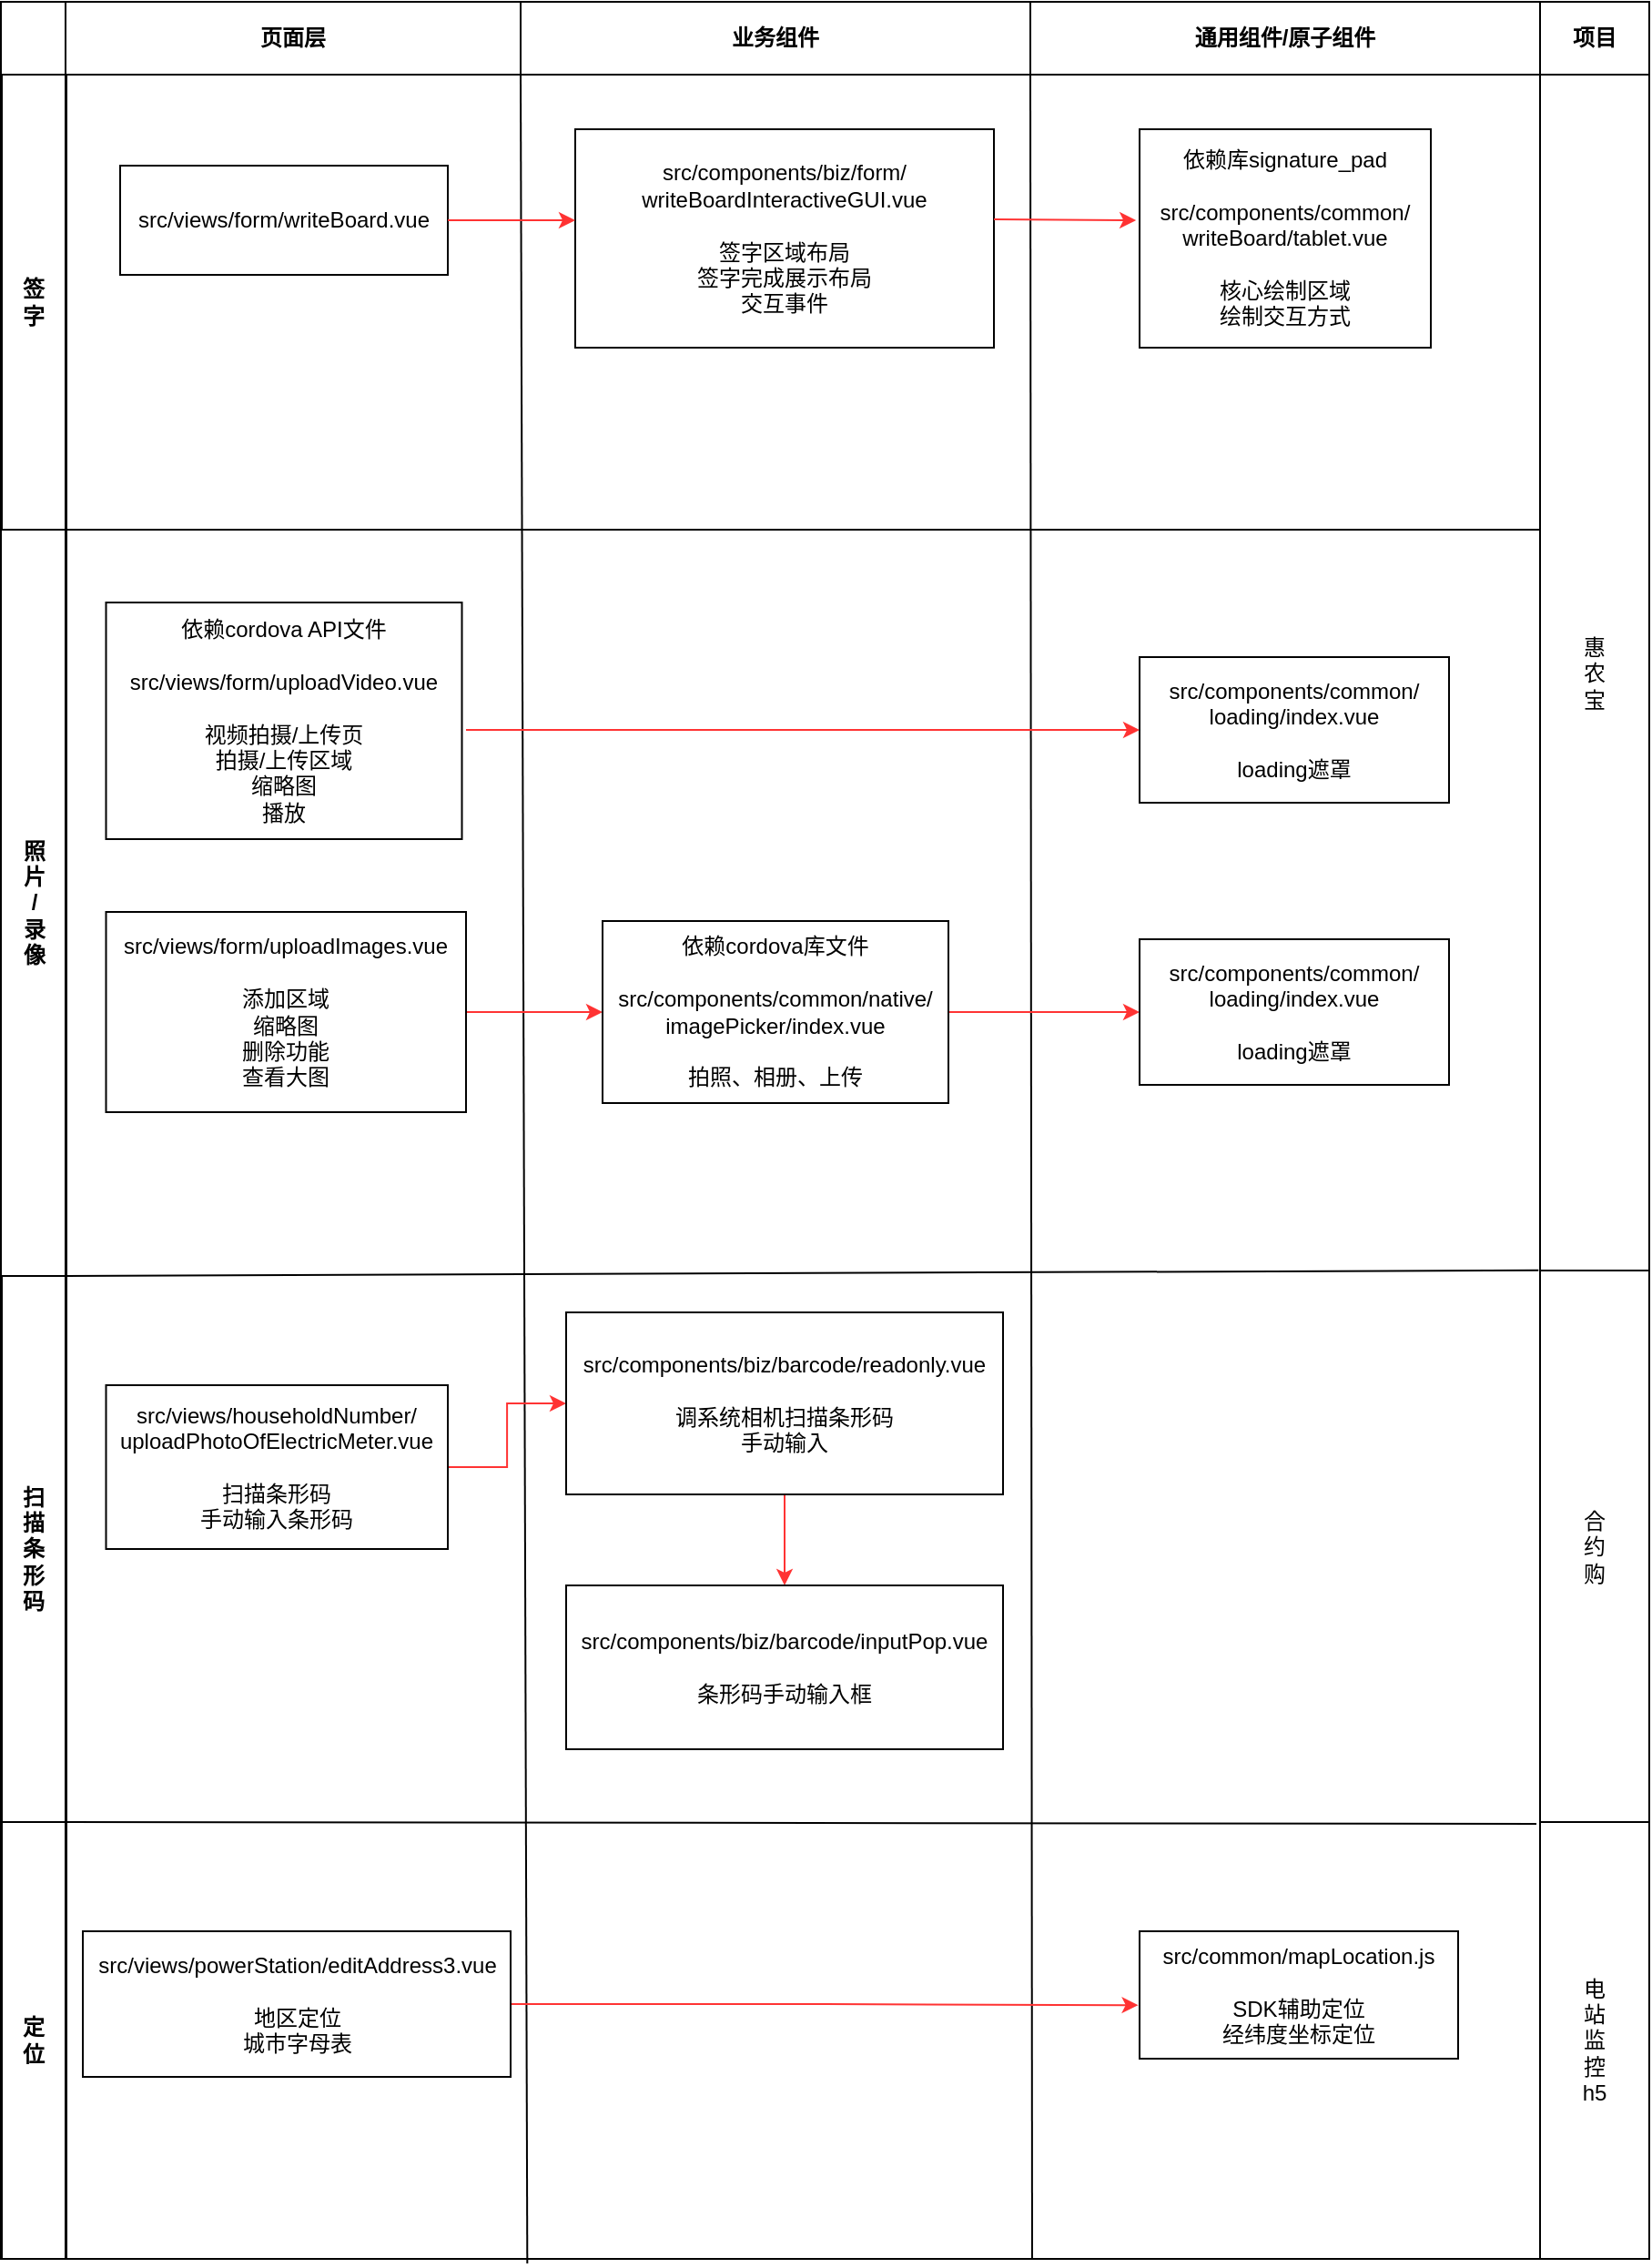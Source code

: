 <mxfile version="15.1.1" type="github">
  <diagram name="Page-1" id="e7e014a7-5840-1c2e-5031-d8a46d1fe8dd">
    <mxGraphModel dx="946" dy="532" grid="1" gridSize="10" guides="1" tooltips="1" connect="1" arrows="1" fold="1" page="1" pageScale="1" pageWidth="1169" pageHeight="826" background="none" math="0" shadow="0">
      <root>
        <mxCell id="0" />
        <mxCell id="1" parent="0" />
        <mxCell id="UzPeg6kkZ6eYkgYElsji-41" value="" style="shape=internalStorage;whiteSpace=wrap;html=1;backgroundOutline=1;dx=36;dy=40;" parent="1" vertex="1">
          <mxGeometry x="164.5" y="720" width="845.5" height="1240" as="geometry" />
        </mxCell>
        <mxCell id="UzPeg6kkZ6eYkgYElsji-42" value="&lt;b&gt;页面层&lt;/b&gt;" style="rounded=0;whiteSpace=wrap;html=1;" parent="1" vertex="1">
          <mxGeometry x="200" y="720" width="250" height="40" as="geometry" />
        </mxCell>
        <mxCell id="UzPeg6kkZ6eYkgYElsji-43" value="" style="endArrow=none;html=1;entryX=1;entryY=1;entryDx=0;entryDy=0;exitX=0.342;exitY=1.002;exitDx=0;exitDy=0;exitPerimeter=0;" parent="1" source="UzPeg6kkZ6eYkgYElsji-41" target="UzPeg6kkZ6eYkgYElsji-42" edge="1">
          <mxGeometry width="50" height="50" relative="1" as="geometry">
            <mxPoint x="450" y="1434" as="sourcePoint" />
            <mxPoint x="470" y="850" as="targetPoint" />
          </mxGeometry>
        </mxCell>
        <mxCell id="UzPeg6kkZ6eYkgYElsji-44" value="&lt;b&gt;签&lt;br&gt;字&lt;/b&gt;" style="rounded=0;whiteSpace=wrap;html=1;" parent="1" vertex="1">
          <mxGeometry x="165" y="760" width="35" height="250" as="geometry" />
        </mxCell>
        <mxCell id="UzPeg6kkZ6eYkgYElsji-45" value="src/views/form/writeBoard.vue" style="rounded=0;whiteSpace=wrap;html=1;" parent="1" vertex="1">
          <mxGeometry x="230" y="810" width="180" height="60" as="geometry" />
        </mxCell>
        <mxCell id="UzPeg6kkZ6eYkgYElsji-46" value="&lt;b&gt;业务组件&lt;/b&gt;" style="rounded=0;whiteSpace=wrap;html=1;" parent="1" vertex="1">
          <mxGeometry x="450" y="720" width="280" height="40" as="geometry" />
        </mxCell>
        <mxCell id="UzPeg6kkZ6eYkgYElsji-47" value="src/components/biz/form/&lt;br&gt;writeBoardInteractiveGUI.vue&lt;br&gt;&lt;br&gt;签字区域布局&lt;br&gt;签字完成展示布局&lt;br&gt;交互事件" style="rounded=0;whiteSpace=wrap;html=1;" parent="1" vertex="1">
          <mxGeometry x="480" y="790" width="230" height="120" as="geometry" />
        </mxCell>
        <mxCell id="UzPeg6kkZ6eYkgYElsji-48" value="&lt;span style=&quot;font-weight: 700&quot;&gt;通用组件/原子组件&lt;/span&gt;" style="rounded=0;whiteSpace=wrap;html=1;" parent="1" vertex="1">
          <mxGeometry x="730" y="720" width="280" height="40" as="geometry" />
        </mxCell>
        <mxCell id="UzPeg6kkZ6eYkgYElsji-49" value="" style="endArrow=none;html=1;entryX=1;entryY=1;entryDx=0;entryDy=0;exitX=0.67;exitY=1;exitDx=0;exitDy=0;exitPerimeter=0;" parent="1" source="UzPeg6kkZ6eYkgYElsji-41" target="UzPeg6kkZ6eYkgYElsji-46" edge="1">
          <mxGeometry width="50" height="50" relative="1" as="geometry">
            <mxPoint x="730" y="1434" as="sourcePoint" />
            <mxPoint x="790" y="790" as="targetPoint" />
          </mxGeometry>
        </mxCell>
        <mxCell id="UzPeg6kkZ6eYkgYElsji-50" value="依赖库signature_pad&lt;br&gt;&lt;br&gt;src/components/common/&lt;br&gt;writeBoard/tablet.vue&lt;br&gt;&lt;br&gt;核心绘制区域&lt;br&gt;绘制交互方式" style="rounded=0;whiteSpace=wrap;html=1;" parent="1" vertex="1">
          <mxGeometry x="790" y="790" width="160" height="120" as="geometry" />
        </mxCell>
        <mxCell id="UzPeg6kkZ6eYkgYElsji-51" value="依赖cordova API文件&lt;br&gt;&lt;br&gt;src/views/form/uploadVideo.vue&lt;br&gt;&lt;br&gt;视频拍摄/上传页&lt;br&gt;拍摄/上传区域&lt;br&gt;缩略图&lt;br&gt;播放" style="rounded=0;whiteSpace=wrap;html=1;" parent="1" vertex="1">
          <mxGeometry x="222.25" y="1050" width="195.5" height="130" as="geometry" />
        </mxCell>
        <mxCell id="UzPeg6kkZ6eYkgYElsji-52" value="src/components/common/&lt;br&gt;loading/index.vue&lt;br&gt;&lt;br&gt;loading遮罩" style="rounded=0;whiteSpace=wrap;html=1;" parent="1" vertex="1">
          <mxGeometry x="790" y="1080" width="170" height="80" as="geometry" />
        </mxCell>
        <mxCell id="UzPeg6kkZ6eYkgYElsji-53" value="&lt;b&gt;照&lt;br&gt;片&lt;br&gt;/&lt;br&gt;录&lt;br&gt;像&lt;/b&gt;" style="rounded=0;whiteSpace=wrap;html=1;" parent="1" vertex="1">
          <mxGeometry x="164.5" y="1010" width="35.5" height="410" as="geometry" />
        </mxCell>
        <mxCell id="UzPeg6kkZ6eYkgYElsji-61" style="edgeStyle=orthogonalEdgeStyle;rounded=0;orthogonalLoop=1;jettySize=auto;html=1;exitX=1;exitY=0.5;exitDx=0;exitDy=0;entryX=0;entryY=0.5;entryDx=0;entryDy=0;strokeColor=#FF3333;" parent="1" source="UzPeg6kkZ6eYkgYElsji-54" target="UzPeg6kkZ6eYkgYElsji-55" edge="1">
          <mxGeometry relative="1" as="geometry" />
        </mxCell>
        <mxCell id="UzPeg6kkZ6eYkgYElsji-54" value="src/views/form/uploadImages.vue&lt;br&gt;&lt;br&gt;添加区域&lt;br&gt;缩略图&lt;br&gt;删除功能&lt;br&gt;查看大图" style="rounded=0;whiteSpace=wrap;html=1;" parent="1" vertex="1">
          <mxGeometry x="222.25" y="1220" width="197.75" height="110" as="geometry" />
        </mxCell>
        <mxCell id="UzPeg6kkZ6eYkgYElsji-62" style="edgeStyle=orthogonalEdgeStyle;rounded=0;orthogonalLoop=1;jettySize=auto;html=1;entryX=0;entryY=0.5;entryDx=0;entryDy=0;strokeColor=#FF3333;" parent="1" source="UzPeg6kkZ6eYkgYElsji-55" target="UzPeg6kkZ6eYkgYElsji-56" edge="1">
          <mxGeometry relative="1" as="geometry" />
        </mxCell>
        <mxCell id="UzPeg6kkZ6eYkgYElsji-55" value="依赖cordova库文件&lt;br&gt;&lt;br&gt;src/components/common/native/&lt;br&gt;imagePicker/index.vue&lt;br&gt;&lt;br&gt;拍照、相册、上传" style="rounded=0;whiteSpace=wrap;html=1;" parent="1" vertex="1">
          <mxGeometry x="495" y="1225" width="190" height="100" as="geometry" />
        </mxCell>
        <mxCell id="UzPeg6kkZ6eYkgYElsji-56" value="src/components/common/&lt;br&gt;loading/index.vue&lt;br&gt;&lt;br&gt;loading遮罩" style="rounded=0;whiteSpace=wrap;html=1;" parent="1" vertex="1">
          <mxGeometry x="790" y="1235" width="170" height="80" as="geometry" />
        </mxCell>
        <mxCell id="UzPeg6kkZ6eYkgYElsji-57" value="" style="endArrow=none;html=1;exitX=1;exitY=0;exitDx=0;exitDy=0;" parent="1" source="UzPeg6kkZ6eYkgYElsji-53" edge="1">
          <mxGeometry width="50" height="50" relative="1" as="geometry">
            <mxPoint x="280" y="1040" as="sourcePoint" />
            <mxPoint x="1020" y="1010" as="targetPoint" />
          </mxGeometry>
        </mxCell>
        <mxCell id="UzPeg6kkZ6eYkgYElsji-58" value="" style="endArrow=classic;html=1;exitX=1;exitY=0.5;exitDx=0;exitDy=0;entryX=0;entryY=0.417;entryDx=0;entryDy=0;entryPerimeter=0;strokeColor=#FF3333;" parent="1" source="UzPeg6kkZ6eYkgYElsji-45" target="UzPeg6kkZ6eYkgYElsji-47" edge="1">
          <mxGeometry width="50" height="50" relative="1" as="geometry">
            <mxPoint x="430" y="870" as="sourcePoint" />
            <mxPoint x="480" y="820" as="targetPoint" />
          </mxGeometry>
        </mxCell>
        <mxCell id="UzPeg6kkZ6eYkgYElsji-59" value="" style="endArrow=classic;html=1;exitX=1;exitY=0.5;exitDx=0;exitDy=0;entryX=-0.012;entryY=0.417;entryDx=0;entryDy=0;entryPerimeter=0;strokeColor=#FF3333;" parent="1" target="UzPeg6kkZ6eYkgYElsji-50" edge="1">
          <mxGeometry width="50" height="50" relative="1" as="geometry">
            <mxPoint x="710" y="839.5" as="sourcePoint" />
            <mxPoint x="780" y="839.54" as="targetPoint" />
          </mxGeometry>
        </mxCell>
        <mxCell id="UzPeg6kkZ6eYkgYElsji-60" value="" style="endArrow=classic;html=1;entryX=0;entryY=0.5;entryDx=0;entryDy=0;strokeColor=#FF3333;" parent="1" target="UzPeg6kkZ6eYkgYElsji-52" edge="1">
          <mxGeometry width="50" height="50" relative="1" as="geometry">
            <mxPoint x="420" y="1120" as="sourcePoint" />
            <mxPoint x="498.08" y="1115.04" as="targetPoint" />
          </mxGeometry>
        </mxCell>
        <mxCell id="UzPeg6kkZ6eYkgYElsji-63" value="" style="endArrow=none;html=1;exitX=1;exitY=1;exitDx=0;exitDy=0;entryX=0.999;entryY=0.562;entryDx=0;entryDy=0;entryPerimeter=0;" parent="1" source="UzPeg6kkZ6eYkgYElsji-53" target="UzPeg6kkZ6eYkgYElsji-41" edge="1">
          <mxGeometry width="50" height="50" relative="1" as="geometry">
            <mxPoint x="210" y="1440" as="sourcePoint" />
            <mxPoint x="260" y="1390" as="targetPoint" />
          </mxGeometry>
        </mxCell>
        <mxCell id="anbmn5TCei9rawwlm1tZ-44" style="edgeStyle=orthogonalEdgeStyle;rounded=0;orthogonalLoop=1;jettySize=auto;html=1;strokeColor=#FF3333;" edge="1" parent="1" source="anbmn5TCei9rawwlm1tZ-41" target="anbmn5TCei9rawwlm1tZ-42">
          <mxGeometry relative="1" as="geometry" />
        </mxCell>
        <mxCell id="anbmn5TCei9rawwlm1tZ-41" value="src/views/householdNumber/&lt;br&gt;uploadPhotoOfElectricMeter.vue&lt;br&gt;&lt;br&gt;扫描条形码&lt;br&gt;手动输入条形码" style="rounded=0;whiteSpace=wrap;html=1;" vertex="1" parent="1">
          <mxGeometry x="222.25" y="1480" width="187.75" height="90" as="geometry" />
        </mxCell>
        <mxCell id="anbmn5TCei9rawwlm1tZ-46" style="edgeStyle=orthogonalEdgeStyle;rounded=0;orthogonalLoop=1;jettySize=auto;html=1;entryX=0.5;entryY=0;entryDx=0;entryDy=0;strokeColor=#FF3333;" edge="1" parent="1" source="anbmn5TCei9rawwlm1tZ-42" target="anbmn5TCei9rawwlm1tZ-43">
          <mxGeometry relative="1" as="geometry" />
        </mxCell>
        <mxCell id="anbmn5TCei9rawwlm1tZ-42" value="src/components/biz/barcode/readonly.vue&lt;br&gt;&lt;br&gt;调系统相机扫描条形码&lt;br&gt;手动输入" style="rounded=0;whiteSpace=wrap;html=1;" vertex="1" parent="1">
          <mxGeometry x="475" y="1440" width="240" height="100" as="geometry" />
        </mxCell>
        <mxCell id="anbmn5TCei9rawwlm1tZ-43" value="src/components/biz/barcode/inputPop.vue&lt;br&gt;&lt;br&gt;条形码手动输入框" style="rounded=0;whiteSpace=wrap;html=1;" vertex="1" parent="1">
          <mxGeometry x="475" y="1590" width="240" height="90" as="geometry" />
        </mxCell>
        <mxCell id="anbmn5TCei9rawwlm1tZ-47" value="&lt;b&gt;项目&lt;/b&gt;" style="rounded=0;whiteSpace=wrap;html=1;" vertex="1" parent="1">
          <mxGeometry x="1010" y="720" width="60" height="40" as="geometry" />
        </mxCell>
        <mxCell id="anbmn5TCei9rawwlm1tZ-48" value="惠&lt;br&gt;农&lt;br&gt;宝" style="rounded=0;whiteSpace=wrap;html=1;" vertex="1" parent="1">
          <mxGeometry x="1010" y="760" width="60" height="657" as="geometry" />
        </mxCell>
        <mxCell id="anbmn5TCei9rawwlm1tZ-51" value="合&lt;br&gt;约&lt;br&gt;购" style="rounded=0;whiteSpace=wrap;html=1;" vertex="1" parent="1">
          <mxGeometry x="1010" y="1417" width="60" height="303" as="geometry" />
        </mxCell>
        <mxCell id="anbmn5TCei9rawwlm1tZ-52" value="&lt;b&gt;扫&lt;br&gt;描&lt;br&gt;条&lt;br&gt;形&lt;br&gt;码&lt;/b&gt;" style="rounded=0;whiteSpace=wrap;html=1;" vertex="1" parent="1">
          <mxGeometry x="165" y="1420" width="35" height="300" as="geometry" />
        </mxCell>
        <mxCell id="anbmn5TCei9rawwlm1tZ-53" value="" style="endArrow=none;html=1;exitX=1;exitY=1;exitDx=0;exitDy=0;" edge="1" parent="1" source="anbmn5TCei9rawwlm1tZ-52">
          <mxGeometry width="50" height="50" relative="1" as="geometry">
            <mxPoint x="210" y="1750" as="sourcePoint" />
            <mxPoint x="1008" y="1721" as="targetPoint" />
          </mxGeometry>
        </mxCell>
        <mxCell id="anbmn5TCei9rawwlm1tZ-54" value="&lt;b&gt;定&lt;br&gt;位&lt;/b&gt;" style="rounded=0;whiteSpace=wrap;html=1;" vertex="1" parent="1">
          <mxGeometry x="165" y="1720" width="35" height="240" as="geometry" />
        </mxCell>
        <mxCell id="anbmn5TCei9rawwlm1tZ-57" style="edgeStyle=orthogonalEdgeStyle;rounded=0;orthogonalLoop=1;jettySize=auto;html=1;entryX=-0.004;entryY=0.58;entryDx=0;entryDy=0;entryPerimeter=0;strokeColor=#FF3333;" edge="1" parent="1" source="anbmn5TCei9rawwlm1tZ-55" target="anbmn5TCei9rawwlm1tZ-56">
          <mxGeometry relative="1" as="geometry" />
        </mxCell>
        <mxCell id="anbmn5TCei9rawwlm1tZ-55" value="src/views/powerStation/editAddress3.vue&lt;br&gt;&lt;br&gt;地区定位&lt;br&gt;城市字母表" style="rounded=0;whiteSpace=wrap;html=1;" vertex="1" parent="1">
          <mxGeometry x="209.5" y="1780" width="235" height="80" as="geometry" />
        </mxCell>
        <mxCell id="anbmn5TCei9rawwlm1tZ-56" value="src/common/mapLocation.js&lt;br&gt;&lt;br&gt;SDK辅助定位&lt;br&gt;经纬度坐标定位" style="rounded=0;whiteSpace=wrap;html=1;" vertex="1" parent="1">
          <mxGeometry x="790" y="1780" width="175" height="70" as="geometry" />
        </mxCell>
        <mxCell id="anbmn5TCei9rawwlm1tZ-58" value="电&lt;br&gt;站&lt;br&gt;监&lt;br&gt;控&lt;br&gt;h5" style="rounded=0;whiteSpace=wrap;html=1;" vertex="1" parent="1">
          <mxGeometry x="1010" y="1720" width="60" height="240" as="geometry" />
        </mxCell>
      </root>
    </mxGraphModel>
  </diagram>
</mxfile>
